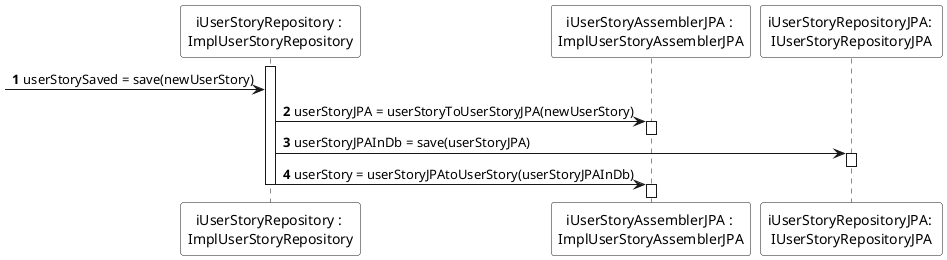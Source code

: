 @startuml
!pragma teoz true
autonumber

participant "iUserStoryRepository : \nImplUserStoryRepository" #FFFFFF
activate "iUserStoryRepository : \nImplUserStoryRepository"
-> "iUserStoryRepository : \nImplUserStoryRepository" : userStorySaved = save(newUserStory)

participant "iUserStoryAssemblerJPA : \nImplUserStoryAssemblerJPA" #FFFFFF
"iUserStoryRepository : \nImplUserStoryRepository" -> "iUserStoryAssemblerJPA : \nImplUserStoryAssemblerJPA" ++ : userStoryJPA = userStoryToUserStoryJPA(newUserStory)
deactivate

participant "iUserStoryRepositoryJPA: \nIUserStoryRepositoryJPA" #FFFFFF
"iUserStoryRepository : \nImplUserStoryRepository" -> "iUserStoryRepositoryJPA: \nIUserStoryRepositoryJPA" ++ : userStoryJPAInDb = save(userStoryJPA)
deactivate

"iUserStoryRepository : \nImplUserStoryRepository" -> "iUserStoryAssemblerJPA : \nImplUserStoryAssemblerJPA" ++ : userStory = userStoryJPAtoUserStory(userStoryJPAInDb)

deactivate


deactivate "iUserStoryAssemblerJPA : \nImplUserStoryAssemblerJPA"
deactivate "iUserStoryRepository : \nImplUserStoryRepository"



@enduml